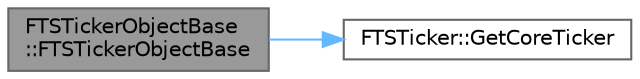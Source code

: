 digraph "FTSTickerObjectBase::FTSTickerObjectBase"
{
 // INTERACTIVE_SVG=YES
 // LATEX_PDF_SIZE
  bgcolor="transparent";
  edge [fontname=Helvetica,fontsize=10,labelfontname=Helvetica,labelfontsize=10];
  node [fontname=Helvetica,fontsize=10,shape=box,height=0.2,width=0.4];
  rankdir="LR";
  Node1 [id="Node000001",label="FTSTickerObjectBase\l::FTSTickerObjectBase",height=0.2,width=0.4,color="gray40", fillcolor="grey60", style="filled", fontcolor="black",tooltip="Constructor."];
  Node1 -> Node2 [id="edge1_Node000001_Node000002",color="steelblue1",style="solid",tooltip=" "];
  Node2 [id="Node000002",label="FTSTicker::GetCoreTicker",height=0.2,width=0.4,color="grey40", fillcolor="white", style="filled",URL="$d3/dad/classFTSTicker.html#a7e6471ac5c3ca00ce3ef5dc5eb340bb2",tooltip="Singleton used for the ticker in Core / Launch."];
}
